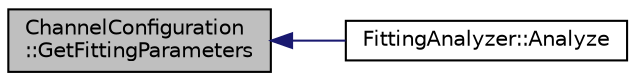 digraph "ChannelConfiguration::GetFittingParameters"
{
  edge [fontname="Helvetica",fontsize="10",labelfontname="Helvetica",labelfontsize="10"];
  node [fontname="Helvetica",fontsize="10",shape=record];
  rankdir="LR";
  Node1 [label="ChannelConfiguration\l::GetFittingParameters",height=0.2,width=0.4,color="black", fillcolor="grey75", style="filled", fontcolor="black"];
  Node1 -> Node2 [dir="back",color="midnightblue",fontsize="10",style="solid",fontname="Helvetica"];
  Node2 [label="FittingAnalyzer::Analyze",height=0.2,width=0.4,color="black", fillcolor="white", style="filled",URL="$d8/d35/class_fitting_analyzer.html#ae3f301aba508287caefbe46f39f1914d"];
}
